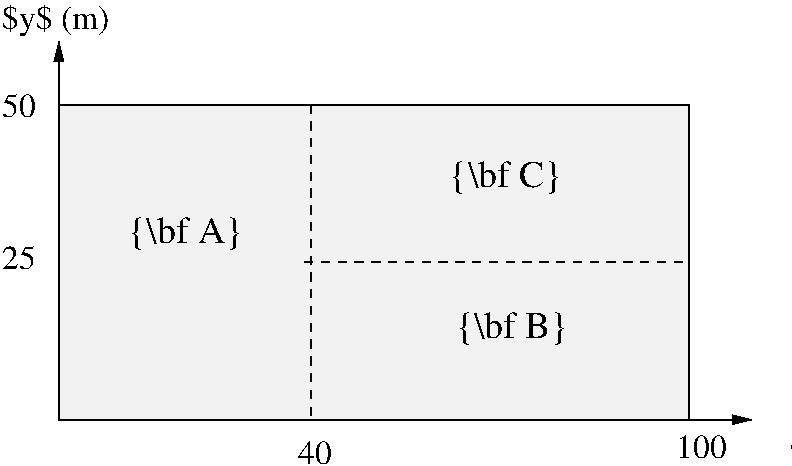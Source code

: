 #FIG 3.2
Landscape
Center
Metric
A4      
100.00
Single
-2
1200 2
2 1 0 1 0 7 50 0 -1 0.000 0 0 -1 1 0 2
	1 1 1.00 60.00 120.00
	 2700 4950 7650 4950
2 1 0 1 0 7 50 0 -1 0.000 0 0 -1 1 0 2
	1 1 1.00 60.00 120.00
	 2700 4950 2700 2250
2 2 0 1 0 -1 50 0 1 0.000 0 0 -1 0 0 5
	 2700 2700 7200 2700 7200 4950 2700 4950 2700 2700
2 1 1 1 0 7 40 0 -1 4.000 0 0 -1 0 0 2
	 4500 2700 4500 4950
2 1 1 1 0 7 40 0 -1 4.000 0 0 -1 0 0 2
	 4455 3825 7155 3825
4 0 0 50 0 0 16 0.0000 2 165 240 4410 5265 40\001
4 0 0 50 0 0 16 0.0000 2 165 360 7110 5220 100\001
4 0 0 50 0 0 16 0.0000 2 165 240 2295 2790 50\001
4 0 0 50 0 0 16 0.0000 2 225 765 7920 5175 $x$ (m)\001
4 0 0 50 0 0 16 0.0000 2 240 765 2295 2160 $y$ (m)\001
4 0 0 40 0 0 18 0.0000 2 255 855 3195 3690 {\\bf A}\001
4 0 0 40 0 0 18 0.0000 2 255 810 5490 3285 {\\bf C}\001
4 0 0 40 0 0 18 0.0000 2 255 810 5535 4365 {\\bf B}\001
4 0 0 50 0 0 16 0.0000 2 165 240 2295 3870 25\001
